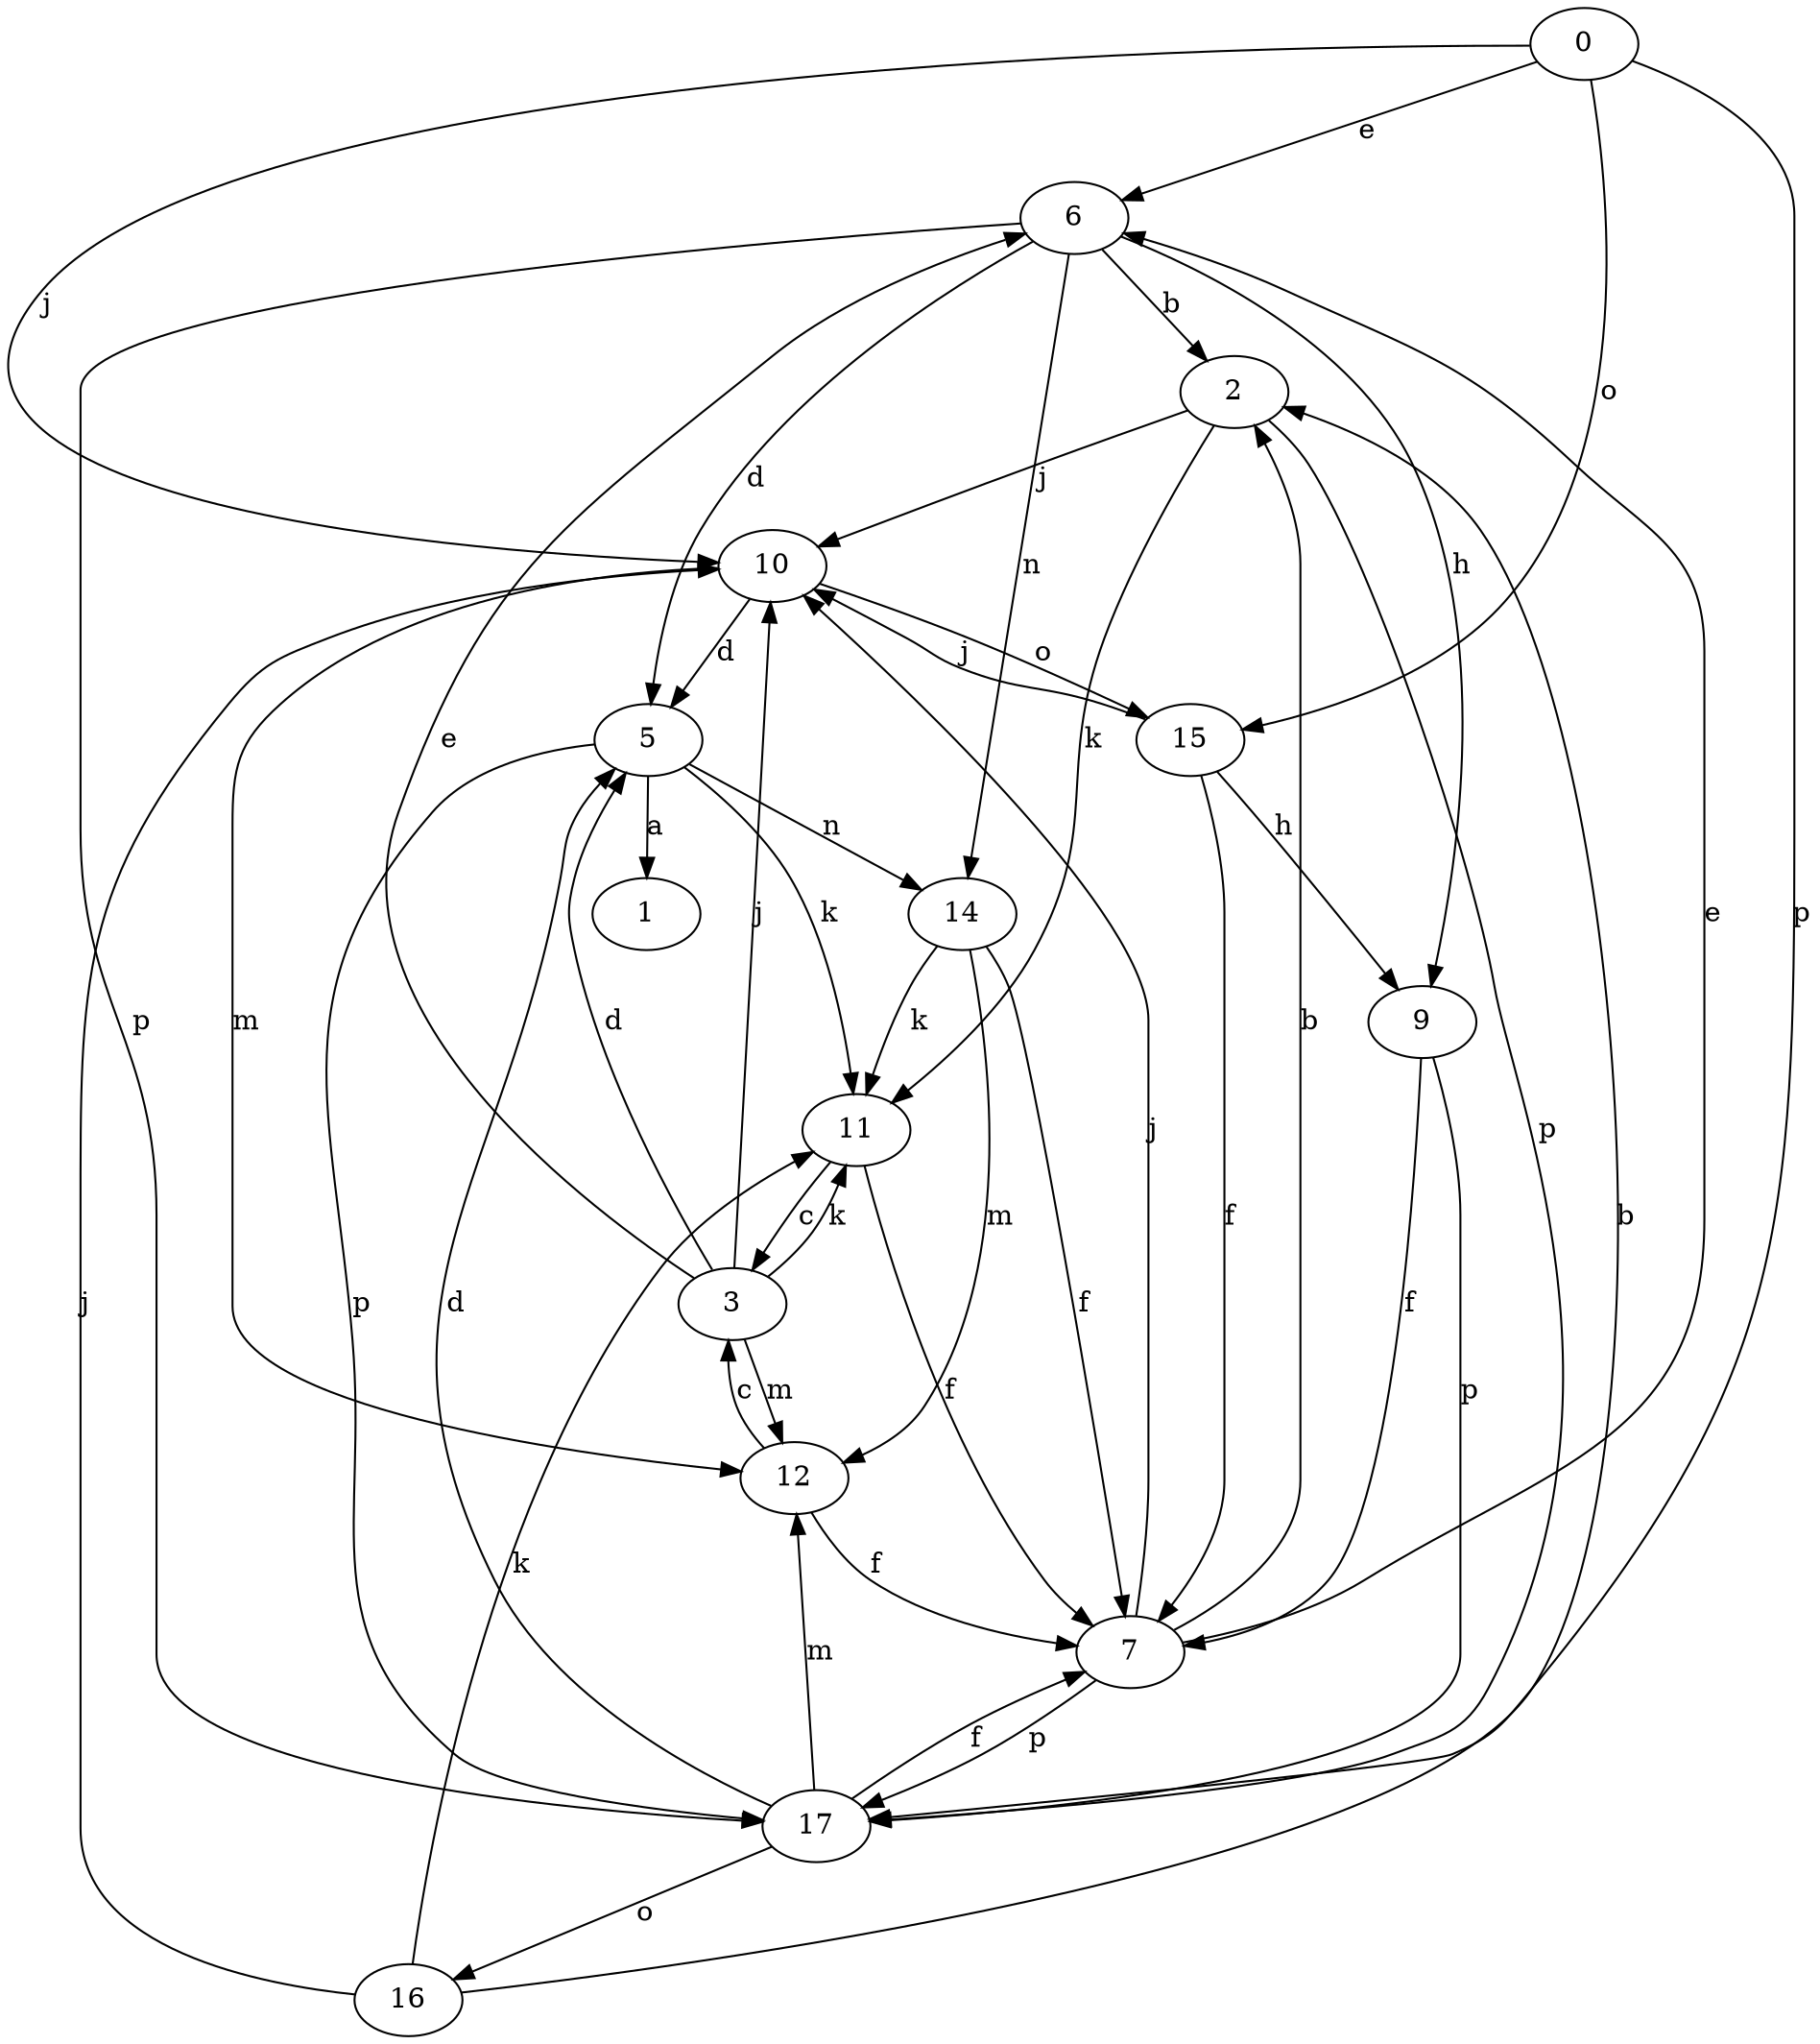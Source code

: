 strict digraph  {
0;
1;
2;
3;
5;
6;
7;
9;
10;
11;
12;
14;
15;
16;
17;
0 -> 6  [label=e];
0 -> 10  [label=j];
0 -> 15  [label=o];
0 -> 17  [label=p];
2 -> 10  [label=j];
2 -> 11  [label=k];
2 -> 17  [label=p];
3 -> 5  [label=d];
3 -> 6  [label=e];
3 -> 10  [label=j];
3 -> 11  [label=k];
3 -> 12  [label=m];
5 -> 1  [label=a];
5 -> 11  [label=k];
5 -> 14  [label=n];
5 -> 17  [label=p];
6 -> 2  [label=b];
6 -> 5  [label=d];
6 -> 9  [label=h];
6 -> 14  [label=n];
6 -> 17  [label=p];
7 -> 2  [label=b];
7 -> 6  [label=e];
7 -> 10  [label=j];
7 -> 17  [label=p];
9 -> 7  [label=f];
9 -> 17  [label=p];
10 -> 5  [label=d];
10 -> 12  [label=m];
10 -> 15  [label=o];
11 -> 3  [label=c];
11 -> 7  [label=f];
12 -> 3  [label=c];
12 -> 7  [label=f];
14 -> 7  [label=f];
14 -> 11  [label=k];
14 -> 12  [label=m];
15 -> 7  [label=f];
15 -> 9  [label=h];
15 -> 10  [label=j];
16 -> 2  [label=b];
16 -> 10  [label=j];
16 -> 11  [label=k];
17 -> 5  [label=d];
17 -> 7  [label=f];
17 -> 12  [label=m];
17 -> 16  [label=o];
}
